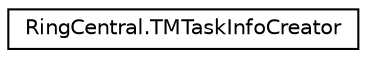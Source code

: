 digraph "Graphical Class Hierarchy"
{
 // LATEX_PDF_SIZE
  edge [fontname="Helvetica",fontsize="10",labelfontname="Helvetica",labelfontsize="10"];
  node [fontname="Helvetica",fontsize="10",shape=record];
  rankdir="LR";
  Node0 [label="RingCentral.TMTaskInfoCreator",height=0.2,width=0.4,color="black", fillcolor="white", style="filled",URL="$classRingCentral_1_1TMTaskInfoCreator.html",tooltip=" "];
}
